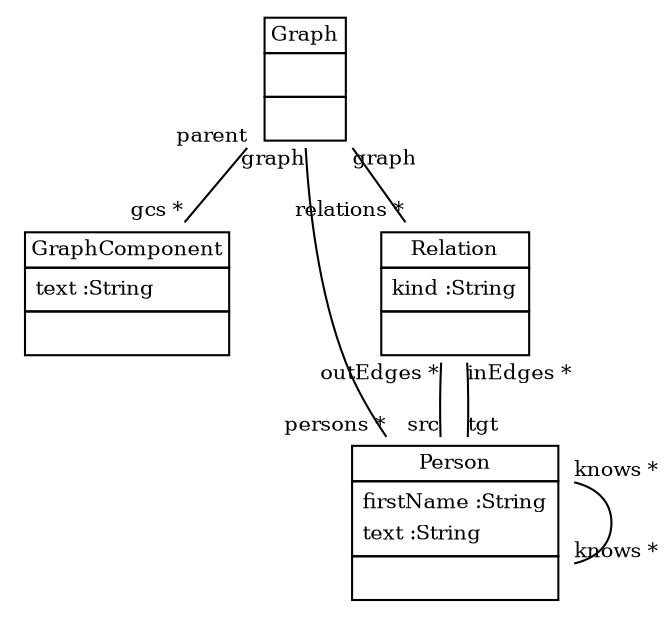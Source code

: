 
 digraph ClassDiagram {
    node [shape = none, fontsize = 10]; 
    edge [fontsize = 10];
    
    
    _GraphComponent [label=<<table border='0' cellborder='1' cellspacing='0'> <tr> <td HREF="../src/GraphComponent.java">GraphComponent</td> </tr> <tr><td><table border='0' cellborder='0' cellspacing='0'> <tr><td align='left'>text :String</td></tr>  </table></td></tr> <tr><td><table border='0' cellborder='0' cellspacing='0'> <tr><td> </td></tr> </table></td></tr> </table>>];
    _Graph [label=<<table border='0' cellborder='1' cellspacing='0'> <tr> <td HREF="../src/Graph.java">Graph</td> </tr> <tr><td><table border='0' cellborder='0' cellspacing='0'> <tr><td> </td></tr> </table></td></tr> <tr><td><table border='0' cellborder='0' cellspacing='0'> <tr><td> </td></tr> </table></td></tr> </table>>];
    _Person [label=<<table border='0' cellborder='1' cellspacing='0'> <tr> <td HREF="../src/Person.java">Person</td> </tr> <tr><td><table border='0' cellborder='0' cellspacing='0'> <tr><td align='left'>firstName :String</td></tr> <tr><td align='left'>text :String</td></tr>  </table></td></tr> <tr><td><table border='0' cellborder='0' cellspacing='0'> <tr><td> </td></tr> </table></td></tr> </table>>];
    _Relation [label=<<table border='0' cellborder='1' cellspacing='0'> <tr> <td HREF="../src/Relation.java">Relation</td> </tr> <tr><td><table border='0' cellborder='0' cellspacing='0'> <tr><td align='left'>kind :String</td></tr>  </table></td></tr> <tr><td><table border='0' cellborder='0' cellspacing='0'> <tr><td> </td></tr> </table></td></tr> </table>>];
    
    
    
    _Graph -> _GraphComponent [headlabel = "gcs *" taillabel = "parent" arrowhead = "none" ];
    _Graph -> _Person [headlabel = "persons *" taillabel = "graph" arrowhead = "none" ];
    _Graph -> _Relation [headlabel = "relations *" taillabel = "graph" arrowhead = "none" ];
    _Relation -> _Person [headlabel = "src" taillabel = "outEdges *" arrowhead = "none" ];
    _Relation -> _Person [headlabel = "tgt" taillabel = "inEdges *" arrowhead = "none" ];
    _Person -> _Person [headlabel = "knows *" taillabel = "knows *" arrowhead = "none" ];
}
